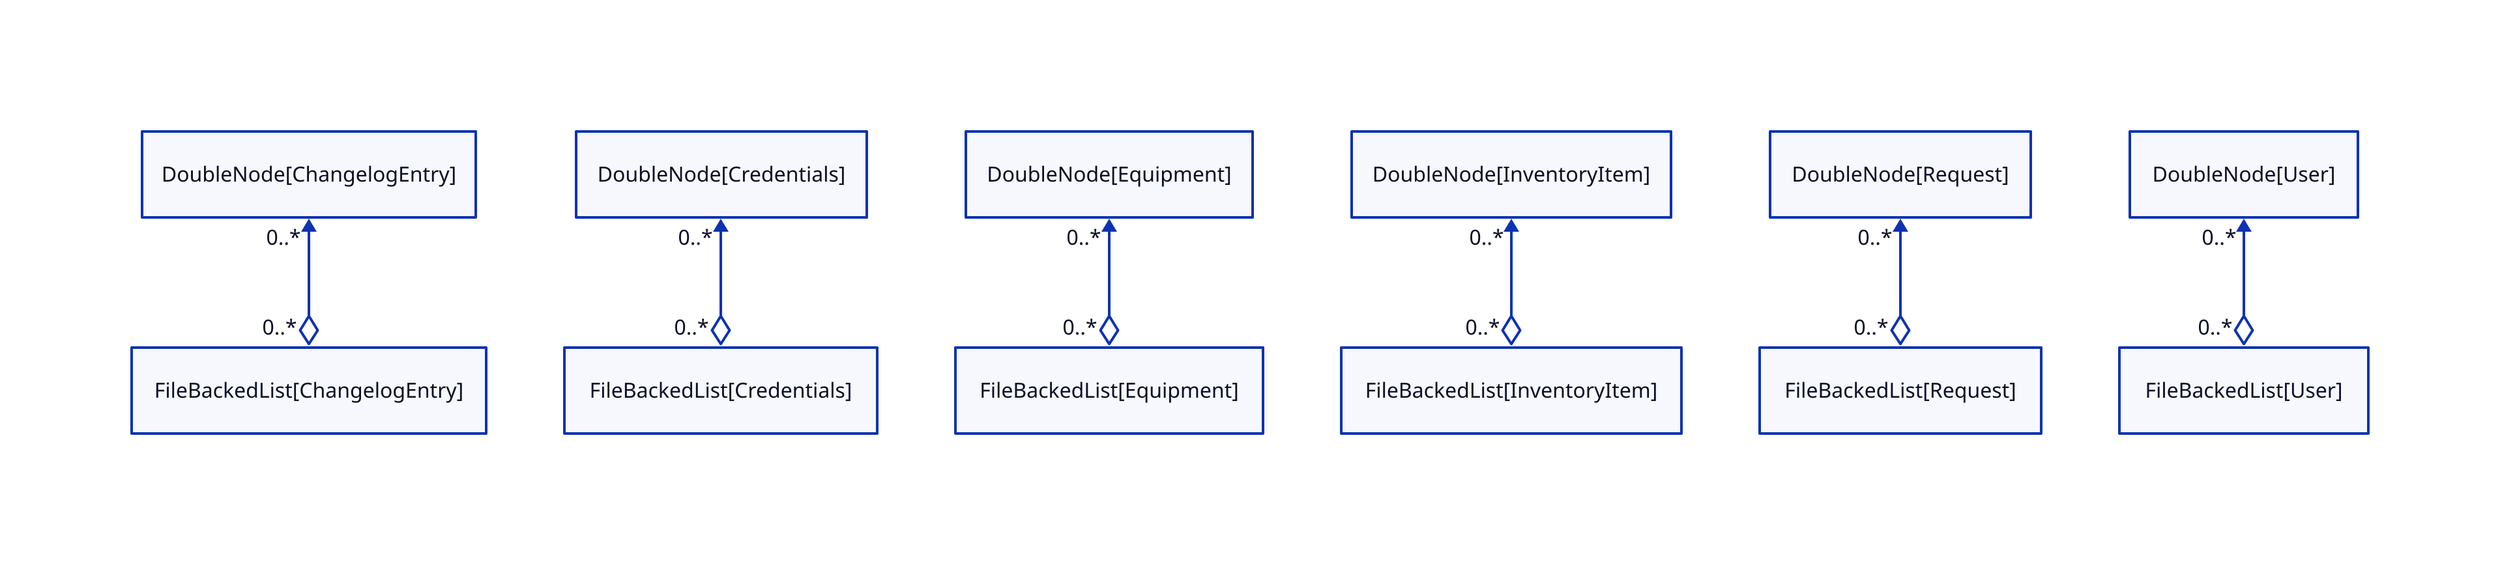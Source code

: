 direction: up

FileBackedList\[ChangelogEntry\] <-> DoubleNode\[ChangelogEntry\]: {
  source-arrowhead: {
    shape: diamond
    label: 0..*
    style.filled: false
  }

  target-arrowhead: {
    label: 0..*
  }
}

FileBackedList\[Credentials\] <-> DoubleNode\[Credentials\]: {
  source-arrowhead: {
    shape: diamond
    label: 0..*
    style.filled: false
  }

  target-arrowhead: {
    label: 0..*
  }
}

FileBackedList\[Equipment\] <-> DoubleNode\[Equipment\]: {
  source-arrowhead: {
    shape: diamond
    label: 0..*
    style.filled: false
  }

  target-arrowhead: {
    label: 0..*
  }
}

FileBackedList\[InventoryItem\] <-> DoubleNode\[InventoryItem\]: {
  source-arrowhead: {
    shape: diamond
    label: 0..*
    style.filled: false
  }

  target-arrowhead: {
    label: 0..*
  }
}

FileBackedList\[Request\] <-> DoubleNode\[Request\]: {
  source-arrowhead: {
    shape: diamond
    label: 0..*
    style.filled: false
  }

  target-arrowhead: {
    label: 0..*
  }
}

FileBackedList\[User\] <-> DoubleNode\[User\]: {
  source-arrowhead: {
    shape: diamond
    label: 0..*
    style.filled: false
  }

  target-arrowhead: {
    label: 0..*
  }
}